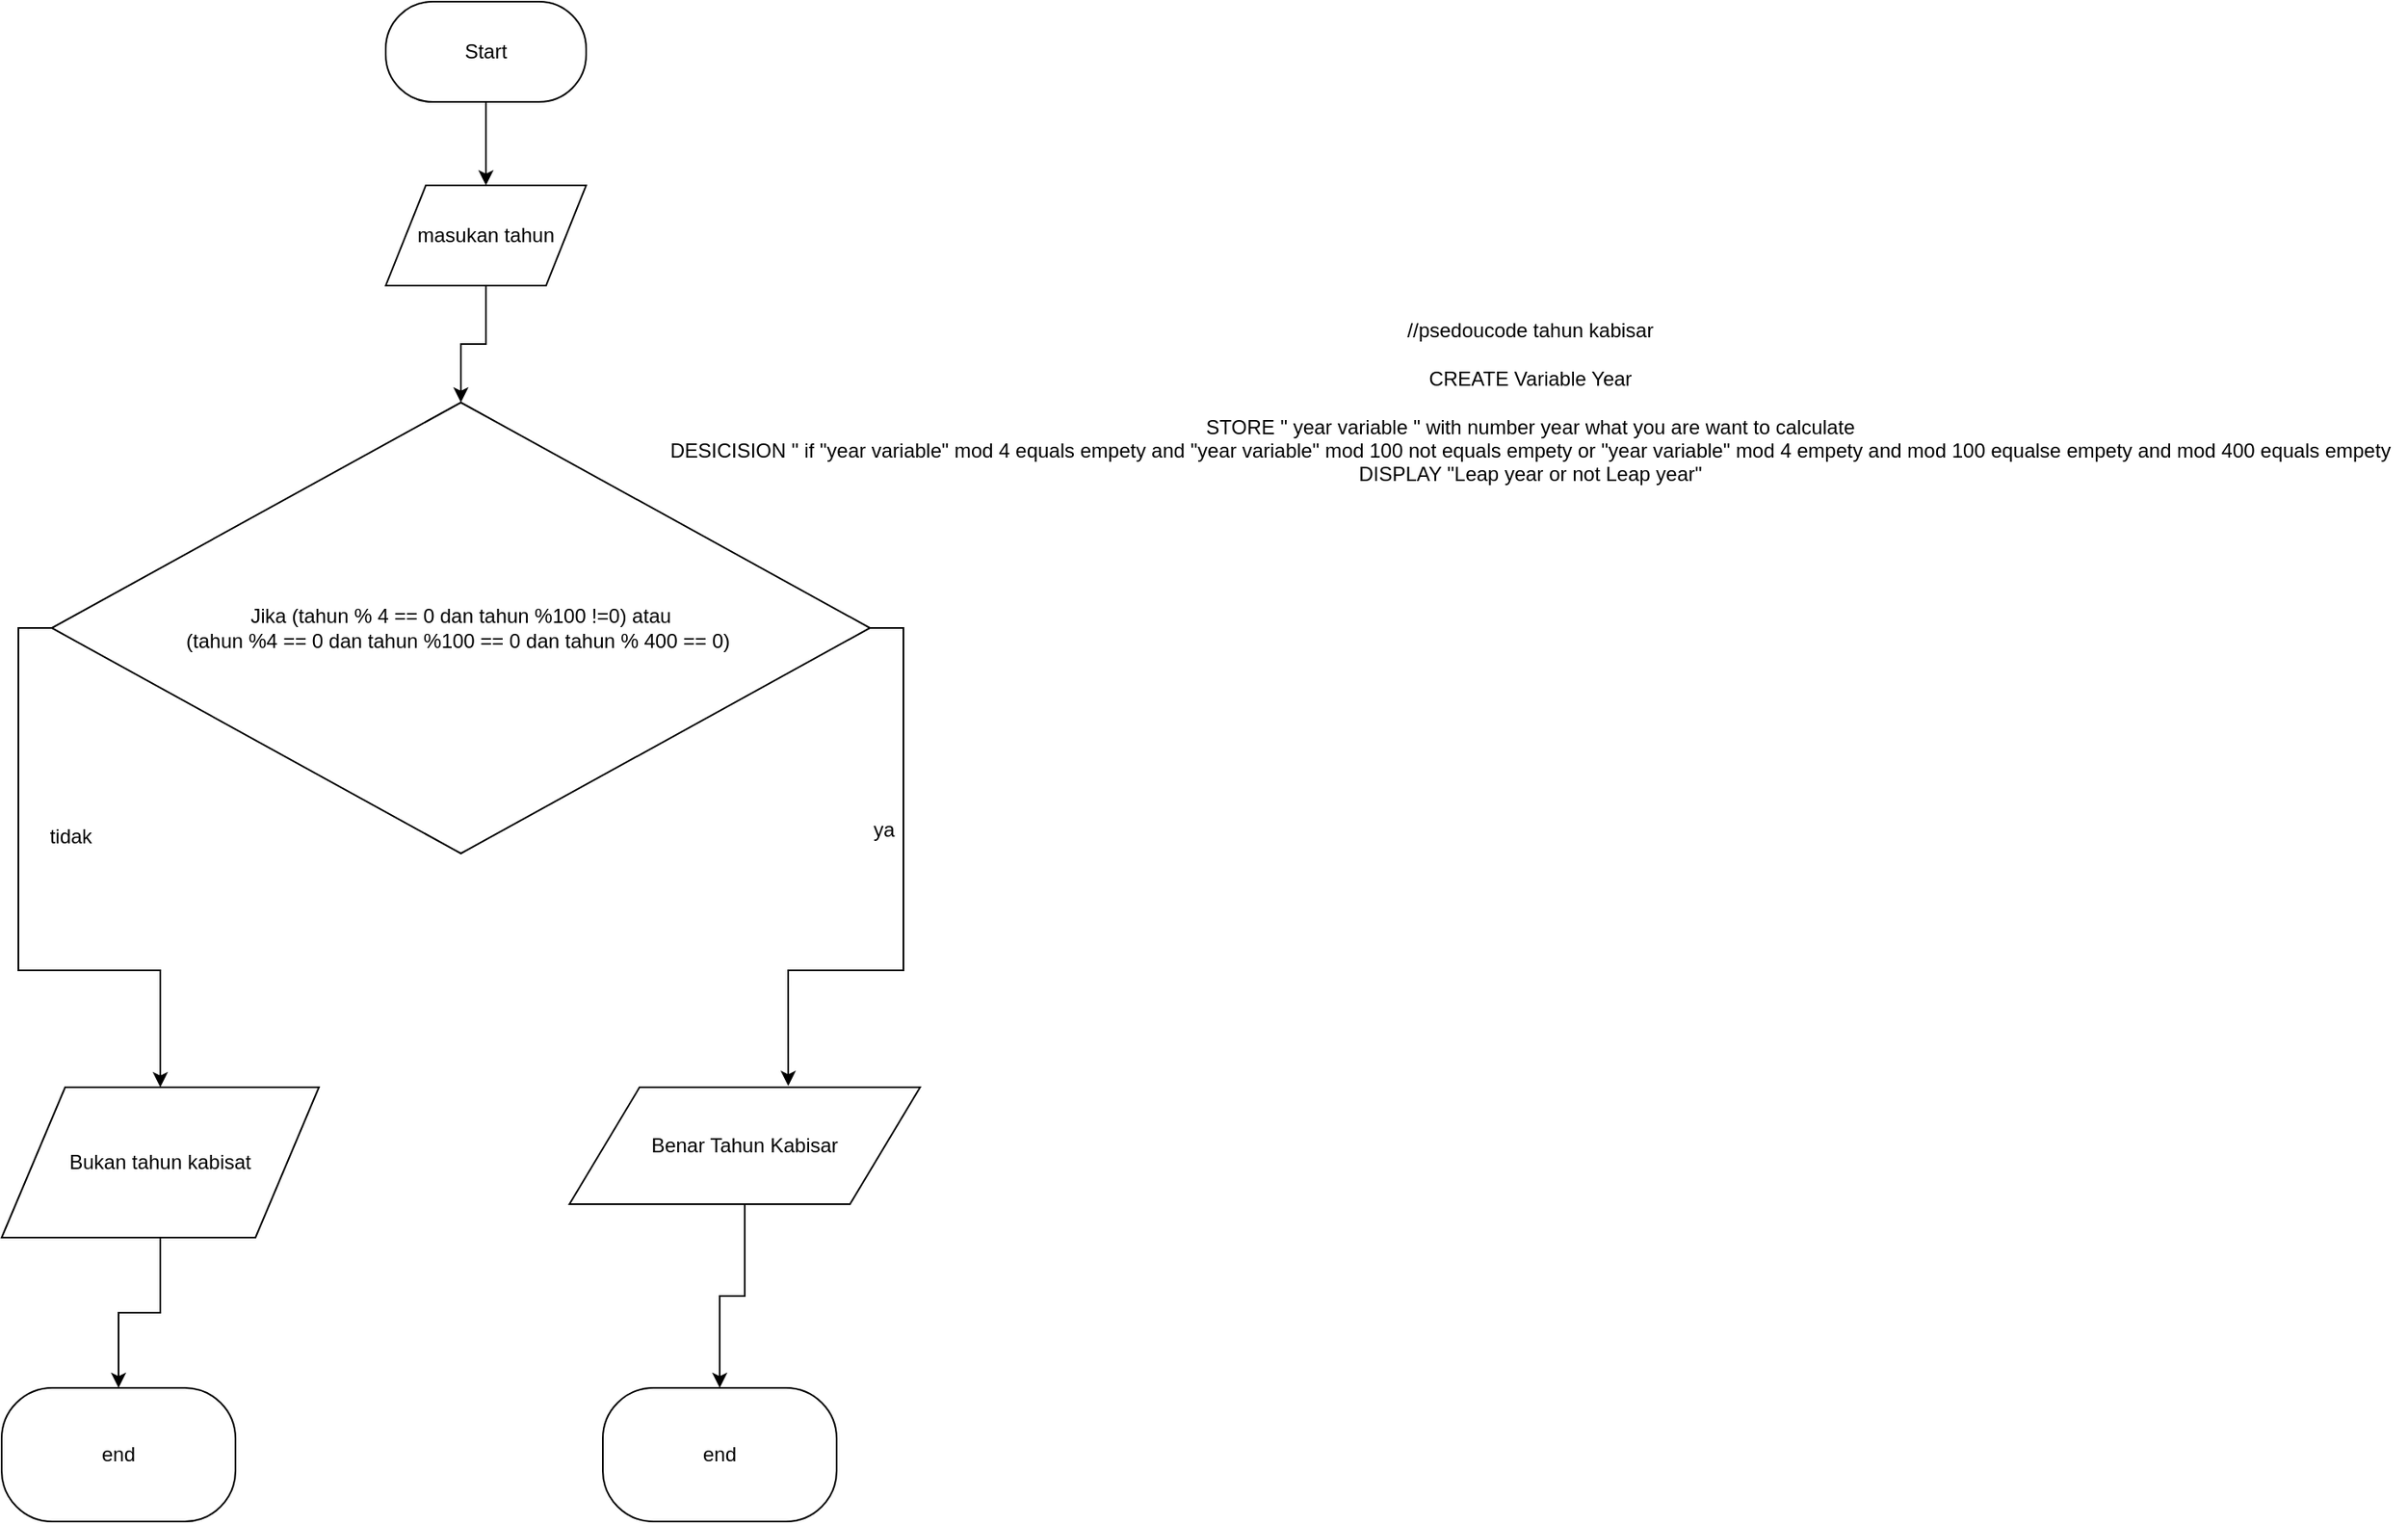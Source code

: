 <mxfile version="12.5.4" type="device"><diagram id="m8q6Nol5wzmHTGP9LbTK" name="Page-1"><mxGraphModel dx="2815" dy="1240" grid="1" gridSize="10" guides="1" tooltips="1" connect="1" arrows="1" fold="1" page="1" pageScale="1" pageWidth="850" pageHeight="1100" math="0" shadow="0"><root><mxCell id="0"/><mxCell id="1" parent="0"/><mxCell id="Xz6NsHz2Fwq5SPUmvY0e-12" style="edgeStyle=orthogonalEdgeStyle;rounded=0;orthogonalLoop=1;jettySize=auto;html=1;exitX=0.5;exitY=1;exitDx=0;exitDy=0;entryX=0.5;entryY=0;entryDx=0;entryDy=0;" edge="1" parent="1" source="Xz6NsHz2Fwq5SPUmvY0e-1" target="Xz6NsHz2Fwq5SPUmvY0e-2"><mxGeometry relative="1" as="geometry"/></mxCell><mxCell id="Xz6NsHz2Fwq5SPUmvY0e-1" value="Start" style="rounded=1;whiteSpace=wrap;html=1;arcSize=47;" vertex="1" parent="1"><mxGeometry x="130" y="40" width="120" height="60" as="geometry"/></mxCell><mxCell id="Xz6NsHz2Fwq5SPUmvY0e-13" style="edgeStyle=orthogonalEdgeStyle;rounded=0;orthogonalLoop=1;jettySize=auto;html=1;exitX=0.5;exitY=1;exitDx=0;exitDy=0;entryX=0.5;entryY=0;entryDx=0;entryDy=0;" edge="1" parent="1" source="Xz6NsHz2Fwq5SPUmvY0e-2" target="Xz6NsHz2Fwq5SPUmvY0e-3"><mxGeometry relative="1" as="geometry"/></mxCell><mxCell id="Xz6NsHz2Fwq5SPUmvY0e-2" value="masukan tahun" style="shape=parallelogram;perimeter=parallelogramPerimeter;whiteSpace=wrap;html=1;" vertex="1" parent="1"><mxGeometry x="130" y="150" width="120" height="60" as="geometry"/></mxCell><mxCell id="Xz6NsHz2Fwq5SPUmvY0e-8" style="edgeStyle=orthogonalEdgeStyle;rounded=0;orthogonalLoop=1;jettySize=auto;html=1;exitX=0;exitY=0.5;exitDx=0;exitDy=0;" edge="1" parent="1" source="Xz6NsHz2Fwq5SPUmvY0e-3" target="Xz6NsHz2Fwq5SPUmvY0e-6"><mxGeometry relative="1" as="geometry"/></mxCell><mxCell id="Xz6NsHz2Fwq5SPUmvY0e-9" style="edgeStyle=orthogonalEdgeStyle;rounded=0;orthogonalLoop=1;jettySize=auto;html=1;exitX=1;exitY=0.5;exitDx=0;exitDy=0;entryX=0.624;entryY=-0.011;entryDx=0;entryDy=0;entryPerimeter=0;" edge="1" parent="1" source="Xz6NsHz2Fwq5SPUmvY0e-3" target="Xz6NsHz2Fwq5SPUmvY0e-7"><mxGeometry relative="1" as="geometry"/></mxCell><mxCell id="Xz6NsHz2Fwq5SPUmvY0e-3" value="Jika (tahun % 4 == 0 dan tahun %100 !=0) atau&lt;br&gt;(tahun %4 == 0 dan tahun %100 == 0 dan tahun % 400 == 0)&amp;nbsp;" style="rhombus;whiteSpace=wrap;html=1;" vertex="1" parent="1"><mxGeometry x="-70" y="280" width="490" height="270" as="geometry"/></mxCell><mxCell id="Xz6NsHz2Fwq5SPUmvY0e-16" style="edgeStyle=orthogonalEdgeStyle;rounded=0;orthogonalLoop=1;jettySize=auto;html=1;exitX=0.5;exitY=1;exitDx=0;exitDy=0;entryX=0.5;entryY=0;entryDx=0;entryDy=0;" edge="1" parent="1" source="Xz6NsHz2Fwq5SPUmvY0e-6" target="Xz6NsHz2Fwq5SPUmvY0e-14"><mxGeometry relative="1" as="geometry"/></mxCell><mxCell id="Xz6NsHz2Fwq5SPUmvY0e-6" value="Bukan tahun kabisat" style="shape=parallelogram;perimeter=parallelogramPerimeter;whiteSpace=wrap;html=1;" vertex="1" parent="1"><mxGeometry x="-100" y="690" width="190" height="90" as="geometry"/></mxCell><mxCell id="Xz6NsHz2Fwq5SPUmvY0e-17" style="edgeStyle=orthogonalEdgeStyle;rounded=0;orthogonalLoop=1;jettySize=auto;html=1;" edge="1" parent="1" source="Xz6NsHz2Fwq5SPUmvY0e-7" target="Xz6NsHz2Fwq5SPUmvY0e-15"><mxGeometry relative="1" as="geometry"/></mxCell><mxCell id="Xz6NsHz2Fwq5SPUmvY0e-7" value="Benar Tahun Kabisar" style="shape=parallelogram;perimeter=parallelogramPerimeter;whiteSpace=wrap;html=1;" vertex="1" parent="1"><mxGeometry x="240" y="690" width="210" height="70" as="geometry"/></mxCell><mxCell id="Xz6NsHz2Fwq5SPUmvY0e-10" value="tidak" style="text;html=1;align=center;verticalAlign=middle;resizable=0;points=[];autosize=1;" vertex="1" parent="1"><mxGeometry x="-79" y="530" width="40" height="20" as="geometry"/></mxCell><mxCell id="Xz6NsHz2Fwq5SPUmvY0e-11" value="ya" style="text;html=1;align=center;verticalAlign=middle;resizable=0;points=[];autosize=1;" vertex="1" parent="1"><mxGeometry x="413" y="526" width="30" height="20" as="geometry"/></mxCell><mxCell id="Xz6NsHz2Fwq5SPUmvY0e-14" value="end" style="rounded=1;whiteSpace=wrap;html=1;arcSize=38;" vertex="1" parent="1"><mxGeometry x="-100" y="870" width="140" height="80" as="geometry"/></mxCell><mxCell id="Xz6NsHz2Fwq5SPUmvY0e-15" value="end" style="rounded=1;whiteSpace=wrap;html=1;arcSize=38;" vertex="1" parent="1"><mxGeometry x="260" y="870" width="140" height="80" as="geometry"/></mxCell><mxCell id="Xz6NsHz2Fwq5SPUmvY0e-18" value="//psedoucode tahun kabisar&lt;br&gt;&lt;br&gt;CREATE Variable Year&lt;br&gt;&lt;br&gt;STORE &quot; year variable &quot; with number year what you are want to calculate&lt;br&gt;DESICISION &quot; if &quot;year variable&quot; mod 4 equals empety and &quot;year variable&quot; mod 100 not equals empety or &quot;year variable&quot; mod 4 empety and mod 100 equalse empety and mod 400 equals empety&lt;br&gt;DISPLAY &quot;Leap year or not Leap year&quot;" style="text;html=1;align=center;verticalAlign=middle;resizable=0;points=[];autosize=1;" vertex="1" parent="1"><mxGeometry x="290" y="230" width="1050" height="100" as="geometry"/></mxCell></root></mxGraphModel></diagram></mxfile>